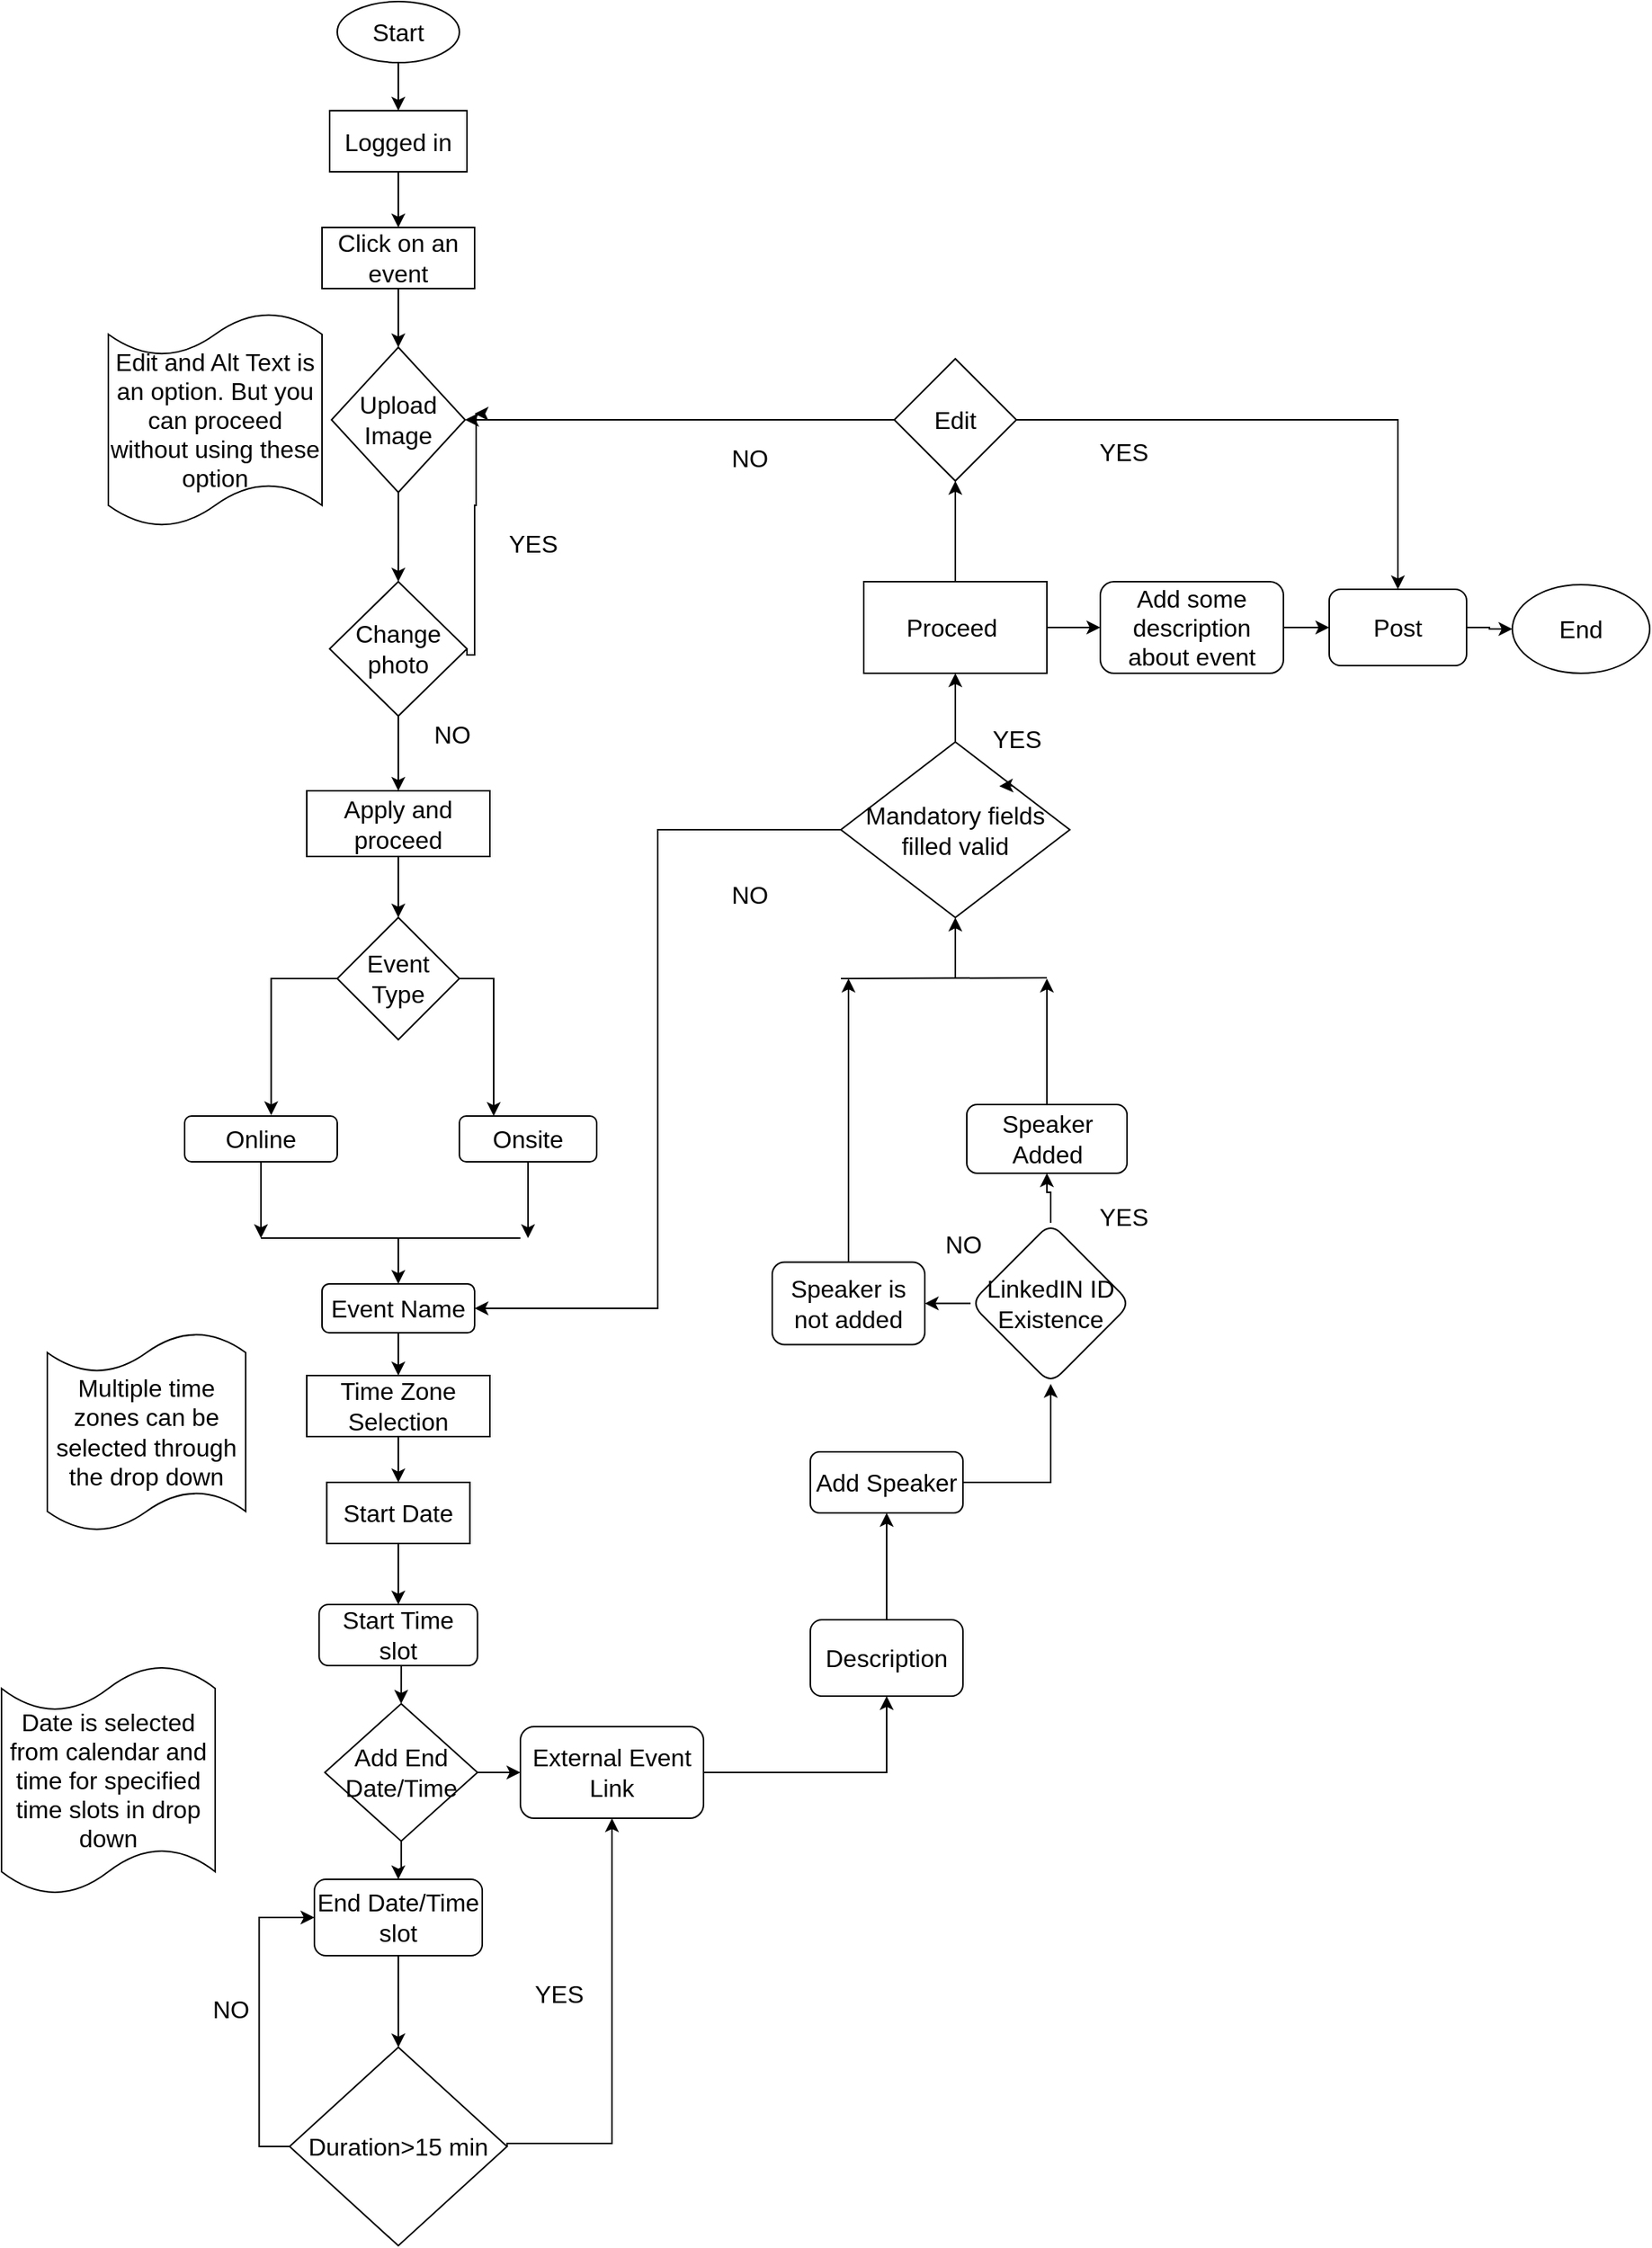 <mxfile version="21.6.6" type="device">
  <diagram name="Page-1" id="JvsaflJrgkdJmpyMRwTx">
    <mxGraphModel dx="978" dy="496" grid="1" gridSize="10" guides="1" tooltips="1" connect="1" arrows="1" fold="1" page="1" pageScale="1" pageWidth="850" pageHeight="1100" background="none" math="0" shadow="0">
      <root>
        <mxCell id="0" />
        <mxCell id="1" parent="0" />
        <mxCell id="O7h32KgBPFnIIj5nMblH-4" value="" style="edgeStyle=orthogonalEdgeStyle;rounded=0;orthogonalLoop=1;jettySize=auto;html=1;fontSize=16;" parent="1" source="O7h32KgBPFnIIj5nMblH-1" target="O7h32KgBPFnIIj5nMblH-3" edge="1">
          <mxGeometry relative="1" as="geometry" />
        </mxCell>
        <mxCell id="O7h32KgBPFnIIj5nMblH-1" value="&lt;font style=&quot;font-size: 16px;&quot;&gt;Start&lt;/font&gt;" style="ellipse;whiteSpace=wrap;html=1;fontSize=16;" parent="1" vertex="1">
          <mxGeometry x="270" y="70" width="80" height="40" as="geometry" />
        </mxCell>
        <mxCell id="O7h32KgBPFnIIj5nMblH-6" value="" style="edgeStyle=orthogonalEdgeStyle;rounded=0;orthogonalLoop=1;jettySize=auto;html=1;fontSize=16;" parent="1" source="O7h32KgBPFnIIj5nMblH-3" target="O7h32KgBPFnIIj5nMblH-5" edge="1">
          <mxGeometry relative="1" as="geometry" />
        </mxCell>
        <mxCell id="O7h32KgBPFnIIj5nMblH-3" value="Logged in" style="whiteSpace=wrap;html=1;fontSize=16;" parent="1" vertex="1">
          <mxGeometry x="265" y="141.5" width="90" height="40" as="geometry" />
        </mxCell>
        <mxCell id="2t2oSGuNZaes5AwXjSXp-73" style="edgeStyle=orthogonalEdgeStyle;rounded=0;orthogonalLoop=1;jettySize=auto;html=1;exitX=0.5;exitY=1;exitDx=0;exitDy=0;entryX=0.5;entryY=0;entryDx=0;entryDy=0;fontSize=16;" edge="1" parent="1" source="O7h32KgBPFnIIj5nMblH-5" target="O7h32KgBPFnIIj5nMblH-10">
          <mxGeometry relative="1" as="geometry" />
        </mxCell>
        <mxCell id="O7h32KgBPFnIIj5nMblH-5" value="Click on an event" style="whiteSpace=wrap;html=1;fontSize=16;" parent="1" vertex="1">
          <mxGeometry x="260" y="218" width="100" height="40" as="geometry" />
        </mxCell>
        <mxCell id="O7h32KgBPFnIIj5nMblH-26" value="" style="edgeStyle=orthogonalEdgeStyle;rounded=0;orthogonalLoop=1;jettySize=auto;html=1;fontSize=16;" parent="1" source="O7h32KgBPFnIIj5nMblH-10" target="O7h32KgBPFnIIj5nMblH-25" edge="1">
          <mxGeometry relative="1" as="geometry" />
        </mxCell>
        <mxCell id="O7h32KgBPFnIIj5nMblH-24" value="Edit and Alt Text is an option. But you can proceed without using these option" style="shape=tape;whiteSpace=wrap;html=1;size=0.2;fontSize=16;" parent="1" vertex="1">
          <mxGeometry x="120" y="274" width="140" height="140" as="geometry" />
        </mxCell>
        <mxCell id="O7h32KgBPFnIIj5nMblH-29" value="" style="edgeStyle=orthogonalEdgeStyle;rounded=0;orthogonalLoop=1;jettySize=auto;html=1;fontSize=16;" parent="1" source="O7h32KgBPFnIIj5nMblH-25" target="O7h32KgBPFnIIj5nMblH-28" edge="1">
          <mxGeometry relative="1" as="geometry" />
        </mxCell>
        <mxCell id="2t2oSGuNZaes5AwXjSXp-74" style="edgeStyle=orthogonalEdgeStyle;rounded=0;orthogonalLoop=1;jettySize=auto;html=1;exitX=1;exitY=0.5;exitDx=0;exitDy=0;fontSize=16;" edge="1" parent="1" source="O7h32KgBPFnIIj5nMblH-25">
          <mxGeometry relative="1" as="geometry">
            <mxPoint x="360" y="340" as="targetPoint" />
            <Array as="points">
              <mxPoint x="360" y="498" />
              <mxPoint x="360" y="400" />
              <mxPoint x="361" y="400" />
            </Array>
          </mxGeometry>
        </mxCell>
        <mxCell id="O7h32KgBPFnIIj5nMblH-25" value="Change photo" style="rhombus;whiteSpace=wrap;html=1;fontSize=16;" parent="1" vertex="1">
          <mxGeometry x="265" y="450" width="90" height="88" as="geometry" />
        </mxCell>
        <mxCell id="2t2oSGuNZaes5AwXjSXp-75" style="edgeStyle=orthogonalEdgeStyle;rounded=0;orthogonalLoop=1;jettySize=auto;html=1;exitX=0.5;exitY=1;exitDx=0;exitDy=0;entryX=0.5;entryY=0;entryDx=0;entryDy=0;fontSize=16;" edge="1" parent="1" source="O7h32KgBPFnIIj5nMblH-28" target="O7h32KgBPFnIIj5nMblH-32">
          <mxGeometry relative="1" as="geometry" />
        </mxCell>
        <mxCell id="O7h32KgBPFnIIj5nMblH-28" value="Apply and proceed" style="whiteSpace=wrap;html=1;fontSize=16;" parent="1" vertex="1">
          <mxGeometry x="250" y="587" width="120" height="43" as="geometry" />
        </mxCell>
        <mxCell id="2t2oSGuNZaes5AwXjSXp-82" style="edgeStyle=orthogonalEdgeStyle;rounded=0;orthogonalLoop=1;jettySize=auto;html=1;exitX=0;exitY=0.5;exitDx=0;exitDy=0;entryX=0.567;entryY=-0.017;entryDx=0;entryDy=0;entryPerimeter=0;fontSize=16;" edge="1" parent="1" source="O7h32KgBPFnIIj5nMblH-32" target="O7h32KgBPFnIIj5nMblH-36">
          <mxGeometry relative="1" as="geometry" />
        </mxCell>
        <mxCell id="2t2oSGuNZaes5AwXjSXp-83" style="edgeStyle=orthogonalEdgeStyle;rounded=0;orthogonalLoop=1;jettySize=auto;html=1;exitX=1;exitY=0.5;exitDx=0;exitDy=0;entryX=0.25;entryY=0;entryDx=0;entryDy=0;fontSize=16;" edge="1" parent="1" source="O7h32KgBPFnIIj5nMblH-32" target="O7h32KgBPFnIIj5nMblH-37">
          <mxGeometry relative="1" as="geometry" />
        </mxCell>
        <mxCell id="O7h32KgBPFnIIj5nMblH-32" value="Event Type" style="rhombus;whiteSpace=wrap;html=1;fontSize=16;" parent="1" vertex="1">
          <mxGeometry x="270" y="670" width="80" height="80" as="geometry" />
        </mxCell>
        <mxCell id="2t2oSGuNZaes5AwXjSXp-84" style="edgeStyle=orthogonalEdgeStyle;rounded=0;orthogonalLoop=1;jettySize=auto;html=1;exitX=0.5;exitY=1;exitDx=0;exitDy=0;fontSize=16;" edge="1" parent="1" source="O7h32KgBPFnIIj5nMblH-36">
          <mxGeometry relative="1" as="geometry">
            <mxPoint x="220" y="880" as="targetPoint" />
          </mxGeometry>
        </mxCell>
        <mxCell id="O7h32KgBPFnIIj5nMblH-36" value="Online" style="rounded=1;whiteSpace=wrap;html=1;fontSize=16;" parent="1" vertex="1">
          <mxGeometry x="170" y="800" width="100" height="30" as="geometry" />
        </mxCell>
        <mxCell id="2t2oSGuNZaes5AwXjSXp-85" style="edgeStyle=orthogonalEdgeStyle;rounded=0;orthogonalLoop=1;jettySize=auto;html=1;exitX=0.5;exitY=1;exitDx=0;exitDy=0;fontSize=16;" edge="1" parent="1" source="O7h32KgBPFnIIj5nMblH-37">
          <mxGeometry relative="1" as="geometry">
            <mxPoint x="395" y="880" as="targetPoint" />
          </mxGeometry>
        </mxCell>
        <mxCell id="O7h32KgBPFnIIj5nMblH-37" value="Onsite" style="rounded=1;whiteSpace=wrap;html=1;fontSize=16;" parent="1" vertex="1">
          <mxGeometry x="350" y="800" width="90" height="30" as="geometry" />
        </mxCell>
        <mxCell id="O7h32KgBPFnIIj5nMblH-49" value="" style="edgeStyle=none;rounded=0;orthogonalLoop=1;jettySize=auto;html=1;fontSize=16;" parent="1" source="O7h32KgBPFnIIj5nMblH-46" target="O7h32KgBPFnIIj5nMblH-48" edge="1">
          <mxGeometry relative="1" as="geometry" />
        </mxCell>
        <mxCell id="O7h32KgBPFnIIj5nMblH-46" value="&lt;font style=&quot;font-size: 16px;&quot;&gt;Time Zone Selection&lt;/font&gt;" style="whiteSpace=wrap;html=1;fontSize=16;" parent="1" vertex="1">
          <mxGeometry x="250" y="970" width="120" height="40" as="geometry" />
        </mxCell>
        <mxCell id="2t2oSGuNZaes5AwXjSXp-45" value="" style="edgeStyle=orthogonalEdgeStyle;rounded=0;orthogonalLoop=1;jettySize=auto;html=1;fontSize=16;" edge="1" parent="1" source="O7h32KgBPFnIIj5nMblH-48" target="2t2oSGuNZaes5AwXjSXp-44">
          <mxGeometry relative="1" as="geometry" />
        </mxCell>
        <mxCell id="O7h32KgBPFnIIj5nMblH-48" value="Start Date" style="whiteSpace=wrap;html=1;fontSize=16;" parent="1" vertex="1">
          <mxGeometry x="263.13" y="1040" width="93.75" height="40" as="geometry" />
        </mxCell>
        <mxCell id="2t2oSGuNZaes5AwXjSXp-5" value="" style="edgeStyle=orthogonalEdgeStyle;rounded=0;orthogonalLoop=1;jettySize=auto;html=1;fontSize=16;" edge="1" parent="1" source="O7h32KgBPFnIIj5nMblH-50" target="2t2oSGuNZaes5AwXjSXp-4">
          <mxGeometry relative="1" as="geometry" />
        </mxCell>
        <mxCell id="2t2oSGuNZaes5AwXjSXp-7" value="" style="edgeStyle=orthogonalEdgeStyle;rounded=0;orthogonalLoop=1;jettySize=auto;html=1;fontSize=16;" edge="1" parent="1" source="O7h32KgBPFnIIj5nMblH-50" target="2t2oSGuNZaes5AwXjSXp-6">
          <mxGeometry relative="1" as="geometry" />
        </mxCell>
        <mxCell id="O7h32KgBPFnIIj5nMblH-50" value="Add End Date/Time" style="rhombus;whiteSpace=wrap;html=1;fontSize=16;" parent="1" vertex="1">
          <mxGeometry x="261.87" y="1185" width="100.01" height="90" as="geometry" />
        </mxCell>
        <mxCell id="2t2oSGuNZaes5AwXjSXp-90" style="edgeStyle=orthogonalEdgeStyle;rounded=0;orthogonalLoop=1;jettySize=auto;html=1;exitX=0.5;exitY=1;exitDx=0;exitDy=0;entryX=0.5;entryY=0;entryDx=0;entryDy=0;fontSize=16;" edge="1" parent="1" source="2t2oSGuNZaes5AwXjSXp-1" target="O7h32KgBPFnIIj5nMblH-46">
          <mxGeometry relative="1" as="geometry" />
        </mxCell>
        <mxCell id="2t2oSGuNZaes5AwXjSXp-1" value="&lt;font style=&quot;font-size: 16px;&quot;&gt;Event Name&lt;/font&gt;" style="rounded=1;whiteSpace=wrap;html=1;fontSize=16;" vertex="1" parent="1">
          <mxGeometry x="260" y="910" width="100" height="32" as="geometry" />
        </mxCell>
        <mxCell id="2t2oSGuNZaes5AwXjSXp-2" value="Multiple time zones can be selected through the drop down" style="shape=tape;whiteSpace=wrap;html=1;size=0.2;fontSize=16;" vertex="1" parent="1">
          <mxGeometry x="80" y="942" width="130" height="130" as="geometry" />
        </mxCell>
        <mxCell id="2t2oSGuNZaes5AwXjSXp-3" value="Date is selected from calendar and time for specified time slots in drop down" style="shape=tape;whiteSpace=wrap;html=1;size=0.2;fontSize=16;" vertex="1" parent="1">
          <mxGeometry x="50" y="1160" width="140" height="150" as="geometry" />
        </mxCell>
        <mxCell id="2t2oSGuNZaes5AwXjSXp-8" style="edgeStyle=orthogonalEdgeStyle;rounded=0;orthogonalLoop=1;jettySize=auto;html=1;entryX=0.5;entryY=1;entryDx=0;entryDy=0;exitX=1;exitY=0.5;exitDx=0;exitDy=0;fontSize=16;" edge="1" parent="1" source="2t2oSGuNZaes5AwXjSXp-46" target="2t2oSGuNZaes5AwXjSXp-6">
          <mxGeometry relative="1" as="geometry">
            <mxPoint x="1060" y="1330" as="targetPoint" />
            <mxPoint x="960" y="1600" as="sourcePoint" />
            <Array as="points">
              <mxPoint x="450" y="1473" />
            </Array>
          </mxGeometry>
        </mxCell>
        <mxCell id="2t2oSGuNZaes5AwXjSXp-93" style="edgeStyle=orthogonalEdgeStyle;rounded=0;orthogonalLoop=1;jettySize=auto;html=1;exitX=0.5;exitY=1;exitDx=0;exitDy=0;fontSize=16;" edge="1" parent="1" source="2t2oSGuNZaes5AwXjSXp-4" target="2t2oSGuNZaes5AwXjSXp-46">
          <mxGeometry relative="1" as="geometry" />
        </mxCell>
        <mxCell id="2t2oSGuNZaes5AwXjSXp-4" value="End Date/Time slot" style="rounded=1;whiteSpace=wrap;html=1;fontSize=16;" vertex="1" parent="1">
          <mxGeometry x="255.02" y="1300" width="109.99" height="50" as="geometry" />
        </mxCell>
        <mxCell id="2t2oSGuNZaes5AwXjSXp-13" value="" style="edgeStyle=orthogonalEdgeStyle;rounded=0;orthogonalLoop=1;jettySize=auto;html=1;fontSize=16;" edge="1" parent="1" source="2t2oSGuNZaes5AwXjSXp-6" target="2t2oSGuNZaes5AwXjSXp-12">
          <mxGeometry relative="1" as="geometry" />
        </mxCell>
        <mxCell id="2t2oSGuNZaes5AwXjSXp-6" value="External Event Link" style="rounded=1;whiteSpace=wrap;html=1;fontSize=16;" vertex="1" parent="1">
          <mxGeometry x="390" y="1200" width="120" height="60" as="geometry" />
        </mxCell>
        <mxCell id="2t2oSGuNZaes5AwXjSXp-15" value="" style="edgeStyle=orthogonalEdgeStyle;rounded=0;orthogonalLoop=1;jettySize=auto;html=1;fontSize=16;" edge="1" parent="1" source="2t2oSGuNZaes5AwXjSXp-12" target="2t2oSGuNZaes5AwXjSXp-14">
          <mxGeometry relative="1" as="geometry" />
        </mxCell>
        <mxCell id="2t2oSGuNZaes5AwXjSXp-12" value="&lt;font style=&quot;font-size: 16px;&quot;&gt;Description&lt;/font&gt;" style="rounded=1;whiteSpace=wrap;html=1;fontSize=16;" vertex="1" parent="1">
          <mxGeometry x="580" y="1130" width="100" height="50" as="geometry" />
        </mxCell>
        <mxCell id="2t2oSGuNZaes5AwXjSXp-17" value="" style="edgeStyle=orthogonalEdgeStyle;rounded=0;orthogonalLoop=1;jettySize=auto;html=1;fontSize=16;" edge="1" parent="1" source="2t2oSGuNZaes5AwXjSXp-14" target="2t2oSGuNZaes5AwXjSXp-16">
          <mxGeometry relative="1" as="geometry" />
        </mxCell>
        <mxCell id="2t2oSGuNZaes5AwXjSXp-14" value="Add Speaker" style="rounded=1;whiteSpace=wrap;html=1;fontSize=16;" vertex="1" parent="1">
          <mxGeometry x="580" y="1020" width="100" height="40" as="geometry" />
        </mxCell>
        <mxCell id="2t2oSGuNZaes5AwXjSXp-19" value="" style="edgeStyle=orthogonalEdgeStyle;rounded=0;orthogonalLoop=1;jettySize=auto;html=1;fontSize=16;" edge="1" parent="1" source="2t2oSGuNZaes5AwXjSXp-16" target="2t2oSGuNZaes5AwXjSXp-18">
          <mxGeometry relative="1" as="geometry" />
        </mxCell>
        <mxCell id="2t2oSGuNZaes5AwXjSXp-21" value="" style="edgeStyle=orthogonalEdgeStyle;rounded=0;orthogonalLoop=1;jettySize=auto;html=1;fontSize=16;" edge="1" parent="1" source="2t2oSGuNZaes5AwXjSXp-16" target="2t2oSGuNZaes5AwXjSXp-20">
          <mxGeometry relative="1" as="geometry" />
        </mxCell>
        <mxCell id="2t2oSGuNZaes5AwXjSXp-16" value="LinkedIN ID Existence" style="rhombus;whiteSpace=wrap;html=1;rounded=1;fontSize=16;" vertex="1" parent="1">
          <mxGeometry x="685" y="870" width="105" height="105.5" as="geometry" />
        </mxCell>
        <mxCell id="2t2oSGuNZaes5AwXjSXp-95" style="edgeStyle=orthogonalEdgeStyle;rounded=0;orthogonalLoop=1;jettySize=auto;html=1;fontSize=16;" edge="1" parent="1" source="2t2oSGuNZaes5AwXjSXp-18">
          <mxGeometry relative="1" as="geometry">
            <mxPoint x="735" y="710" as="targetPoint" />
          </mxGeometry>
        </mxCell>
        <mxCell id="2t2oSGuNZaes5AwXjSXp-18" value="Speaker Added" style="whiteSpace=wrap;html=1;rounded=1;fontSize=16;" vertex="1" parent="1">
          <mxGeometry x="682.5" y="792.5" width="105" height="45" as="geometry" />
        </mxCell>
        <mxCell id="2t2oSGuNZaes5AwXjSXp-105" style="edgeStyle=elbowEdgeStyle;rounded=0;orthogonalLoop=1;jettySize=auto;html=1;exitX=0.5;exitY=0;exitDx=0;exitDy=0;" edge="1" parent="1" source="2t2oSGuNZaes5AwXjSXp-20">
          <mxGeometry relative="1" as="geometry">
            <mxPoint x="605" y="710" as="targetPoint" />
          </mxGeometry>
        </mxCell>
        <mxCell id="2t2oSGuNZaes5AwXjSXp-20" value="Speaker is not added" style="whiteSpace=wrap;html=1;rounded=1;fontSize=16;" vertex="1" parent="1">
          <mxGeometry x="555" y="895.75" width="100" height="54" as="geometry" />
        </mxCell>
        <mxCell id="2t2oSGuNZaes5AwXjSXp-24" value="" style="endArrow=none;html=1;rounded=0;fontSize=16;" edge="1" parent="1">
          <mxGeometry width="50" height="50" relative="1" as="geometry">
            <mxPoint x="600" y="710" as="sourcePoint" />
            <mxPoint x="735" y="709.5" as="targetPoint" />
          </mxGeometry>
        </mxCell>
        <mxCell id="2t2oSGuNZaes5AwXjSXp-31" value="" style="edgeStyle=orthogonalEdgeStyle;rounded=0;orthogonalLoop=1;jettySize=auto;html=1;fontSize=16;" edge="1" parent="1" source="2t2oSGuNZaes5AwXjSXp-27" target="2t2oSGuNZaes5AwXjSXp-30">
          <mxGeometry relative="1" as="geometry" />
        </mxCell>
        <mxCell id="2t2oSGuNZaes5AwXjSXp-102" style="edgeStyle=elbowEdgeStyle;rounded=0;orthogonalLoop=1;jettySize=auto;html=1;exitX=0;exitY=0.5;exitDx=0;exitDy=0;entryX=1;entryY=0.5;entryDx=0;entryDy=0;fontSize=16;" edge="1" parent="1" source="2t2oSGuNZaes5AwXjSXp-27" target="2t2oSGuNZaes5AwXjSXp-1">
          <mxGeometry relative="1" as="geometry" />
        </mxCell>
        <mxCell id="2t2oSGuNZaes5AwXjSXp-27" value="Mandatory fields filled valid" style="rhombus;whiteSpace=wrap;html=1;fontSize=16;" vertex="1" parent="1">
          <mxGeometry x="600" y="555" width="150" height="115" as="geometry" />
        </mxCell>
        <mxCell id="2t2oSGuNZaes5AwXjSXp-50" value="" style="edgeStyle=orthogonalEdgeStyle;rounded=0;orthogonalLoop=1;jettySize=auto;html=1;fontSize=16;" edge="1" parent="1" source="2t2oSGuNZaes5AwXjSXp-30" target="2t2oSGuNZaes5AwXjSXp-49">
          <mxGeometry relative="1" as="geometry" />
        </mxCell>
        <mxCell id="2t2oSGuNZaes5AwXjSXp-52" value="" style="edgeStyle=orthogonalEdgeStyle;rounded=0;orthogonalLoop=1;jettySize=auto;html=1;fontSize=16;" edge="1" parent="1" source="2t2oSGuNZaes5AwXjSXp-30" target="2t2oSGuNZaes5AwXjSXp-51">
          <mxGeometry relative="1" as="geometry" />
        </mxCell>
        <mxCell id="2t2oSGuNZaes5AwXjSXp-30" value="Proceed&amp;nbsp;" style="whiteSpace=wrap;html=1;fontSize=16;" vertex="1" parent="1">
          <mxGeometry x="615" y="450" width="120" height="60" as="geometry" />
        </mxCell>
        <mxCell id="2t2oSGuNZaes5AwXjSXp-92" style="edgeStyle=orthogonalEdgeStyle;rounded=0;orthogonalLoop=1;jettySize=auto;html=1;exitX=0.5;exitY=1;exitDx=0;exitDy=0;entryX=0.5;entryY=0;entryDx=0;entryDy=0;fontSize=16;" edge="1" parent="1" source="2t2oSGuNZaes5AwXjSXp-44" target="O7h32KgBPFnIIj5nMblH-50">
          <mxGeometry relative="1" as="geometry" />
        </mxCell>
        <mxCell id="2t2oSGuNZaes5AwXjSXp-44" value="Start Time slot" style="rounded=1;whiteSpace=wrap;html=1;fontSize=16;" vertex="1" parent="1">
          <mxGeometry x="258.13" y="1120" width="103.75" height="40" as="geometry" />
        </mxCell>
        <mxCell id="2t2oSGuNZaes5AwXjSXp-48" style="edgeStyle=orthogonalEdgeStyle;rounded=0;orthogonalLoop=1;jettySize=auto;html=1;exitX=0;exitY=0.5;exitDx=0;exitDy=0;entryX=0;entryY=0.5;entryDx=0;entryDy=0;fontSize=16;" edge="1" parent="1" source="2t2oSGuNZaes5AwXjSXp-46" target="2t2oSGuNZaes5AwXjSXp-4">
          <mxGeometry relative="1" as="geometry" />
        </mxCell>
        <mxCell id="2t2oSGuNZaes5AwXjSXp-46" value="Duration&amp;gt;15 min" style="rhombus;whiteSpace=wrap;html=1;fontSize=16;" vertex="1" parent="1">
          <mxGeometry x="238.76" y="1410" width="142.49" height="130" as="geometry" />
        </mxCell>
        <mxCell id="2t2oSGuNZaes5AwXjSXp-57" value="" style="edgeStyle=elbowEdgeStyle;rounded=0;orthogonalLoop=1;jettySize=auto;html=1;fontSize=16;" edge="1" parent="1" source="2t2oSGuNZaes5AwXjSXp-49" target="2t2oSGuNZaes5AwXjSXp-56">
          <mxGeometry relative="1" as="geometry" />
        </mxCell>
        <mxCell id="2t2oSGuNZaes5AwXjSXp-49" value="Add some description about event" style="rounded=1;whiteSpace=wrap;html=1;fontSize=16;" vertex="1" parent="1">
          <mxGeometry x="770" y="450" width="120" height="60" as="geometry" />
        </mxCell>
        <mxCell id="2t2oSGuNZaes5AwXjSXp-55" style="edgeStyle=elbowEdgeStyle;rounded=0;orthogonalLoop=1;jettySize=auto;html=1;exitX=0;exitY=0.5;exitDx=0;exitDy=0;entryX=1;entryY=0.5;entryDx=0;entryDy=0;fontSize=16;" edge="1" parent="1" source="2t2oSGuNZaes5AwXjSXp-51" target="O7h32KgBPFnIIj5nMblH-10">
          <mxGeometry relative="1" as="geometry" />
        </mxCell>
        <mxCell id="2t2oSGuNZaes5AwXjSXp-61" style="edgeStyle=orthogonalEdgeStyle;rounded=0;orthogonalLoop=1;jettySize=auto;html=1;exitX=1;exitY=0.5;exitDx=0;exitDy=0;entryX=0.5;entryY=0;entryDx=0;entryDy=0;fontSize=16;" edge="1" parent="1" source="2t2oSGuNZaes5AwXjSXp-51" target="2t2oSGuNZaes5AwXjSXp-56">
          <mxGeometry relative="1" as="geometry" />
        </mxCell>
        <mxCell id="2t2oSGuNZaes5AwXjSXp-51" value="Edit" style="rhombus;whiteSpace=wrap;html=1;fontSize=16;" vertex="1" parent="1">
          <mxGeometry x="635" y="304" width="80" height="80" as="geometry" />
        </mxCell>
        <mxCell id="2t2oSGuNZaes5AwXjSXp-59" style="edgeStyle=elbowEdgeStyle;rounded=0;orthogonalLoop=1;jettySize=auto;html=1;exitX=1;exitY=0.5;exitDx=0;exitDy=0;entryX=0;entryY=0.5;entryDx=0;entryDy=0;fontSize=16;" edge="1" parent="1" source="2t2oSGuNZaes5AwXjSXp-56" target="2t2oSGuNZaes5AwXjSXp-58">
          <mxGeometry relative="1" as="geometry" />
        </mxCell>
        <mxCell id="2t2oSGuNZaes5AwXjSXp-56" value="Post" style="whiteSpace=wrap;html=1;rounded=1;fontSize=16;" vertex="1" parent="1">
          <mxGeometry x="920" y="455" width="90" height="50" as="geometry" />
        </mxCell>
        <mxCell id="2t2oSGuNZaes5AwXjSXp-58" value="End" style="ellipse;whiteSpace=wrap;html=1;fontSize=16;" vertex="1" parent="1">
          <mxGeometry x="1040" y="452" width="90" height="58" as="geometry" />
        </mxCell>
        <mxCell id="2t2oSGuNZaes5AwXjSXp-62" value="NO" style="text;html=1;align=center;verticalAlign=middle;resizable=0;points=[];autosize=1;strokeColor=none;fillColor=none;fontSize=16;" vertex="1" parent="1">
          <mxGeometry x="175" y="1370" width="50" height="30" as="geometry" />
        </mxCell>
        <mxCell id="2t2oSGuNZaes5AwXjSXp-63" value="YES" style="text;html=1;align=center;verticalAlign=middle;resizable=0;points=[];autosize=1;strokeColor=none;fillColor=none;fontSize=16;" vertex="1" parent="1">
          <mxGeometry x="385" y="1360" width="60" height="30" as="geometry" />
        </mxCell>
        <mxCell id="2t2oSGuNZaes5AwXjSXp-64" value="YES" style="text;html=1;align=center;verticalAlign=middle;resizable=0;points=[];autosize=1;strokeColor=none;fillColor=none;fontSize=16;" vertex="1" parent="1">
          <mxGeometry x="367.5" y="410" width="60" height="30" as="geometry" />
        </mxCell>
        <mxCell id="2t2oSGuNZaes5AwXjSXp-65" value="NO" style="text;html=1;align=center;verticalAlign=middle;resizable=0;points=[];autosize=1;strokeColor=none;fillColor=none;fontSize=16;" vertex="1" parent="1">
          <mxGeometry x="320.01" y="535" width="50" height="30" as="geometry" />
        </mxCell>
        <mxCell id="2t2oSGuNZaes5AwXjSXp-66" value="NO" style="text;html=1;align=center;verticalAlign=middle;resizable=0;points=[];autosize=1;strokeColor=none;fillColor=none;fontSize=16;" vertex="1" parent="1">
          <mxGeometry x="655" y="869" width="50" height="30" as="geometry" />
        </mxCell>
        <mxCell id="2t2oSGuNZaes5AwXjSXp-67" value="YES" style="text;html=1;align=center;verticalAlign=middle;resizable=0;points=[];autosize=1;strokeColor=none;fillColor=none;fontSize=16;" vertex="1" parent="1">
          <mxGeometry x="755" y="851" width="60" height="30" as="geometry" />
        </mxCell>
        <mxCell id="2t2oSGuNZaes5AwXjSXp-68" value="NO" style="text;html=1;align=center;verticalAlign=middle;resizable=0;points=[];autosize=1;strokeColor=none;fillColor=none;fontSize=16;" vertex="1" parent="1">
          <mxGeometry x="515" y="354" width="50" height="30" as="geometry" />
        </mxCell>
        <mxCell id="2t2oSGuNZaes5AwXjSXp-69" value="YES" style="text;html=1;align=center;verticalAlign=middle;resizable=0;points=[];autosize=1;strokeColor=none;fillColor=none;fontSize=16;" vertex="1" parent="1">
          <mxGeometry x="755" y="350" width="60" height="30" as="geometry" />
        </mxCell>
        <mxCell id="2t2oSGuNZaes5AwXjSXp-70" value="NO" style="text;html=1;align=center;verticalAlign=middle;resizable=0;points=[];autosize=1;strokeColor=none;fillColor=none;fontSize=16;" vertex="1" parent="1">
          <mxGeometry x="515" y="640" width="50" height="30" as="geometry" />
        </mxCell>
        <mxCell id="2t2oSGuNZaes5AwXjSXp-71" value="YES" style="text;html=1;align=center;verticalAlign=middle;resizable=0;points=[];autosize=1;strokeColor=none;fillColor=none;fontSize=16;" vertex="1" parent="1">
          <mxGeometry x="685" y="538" width="60" height="30" as="geometry" />
        </mxCell>
        <mxCell id="O7h32KgBPFnIIj5nMblH-10" value="Upload Image" style="rhombus;whiteSpace=wrap;html=1;fontSize=16;" parent="1" vertex="1">
          <mxGeometry x="266.25" y="296.5" width="87.5" height="95" as="geometry" />
        </mxCell>
        <mxCell id="2t2oSGuNZaes5AwXjSXp-87" value="" style="endArrow=none;html=1;rounded=0;fontSize=16;" edge="1" parent="1">
          <mxGeometry width="50" height="50" relative="1" as="geometry">
            <mxPoint x="220" y="880" as="sourcePoint" />
            <mxPoint x="390" y="880" as="targetPoint" />
          </mxGeometry>
        </mxCell>
        <mxCell id="2t2oSGuNZaes5AwXjSXp-88" value="" style="endArrow=classic;html=1;rounded=0;entryX=0.5;entryY=0;entryDx=0;entryDy=0;fontSize=16;" edge="1" parent="1" target="2t2oSGuNZaes5AwXjSXp-1">
          <mxGeometry width="50" height="50" relative="1" as="geometry">
            <mxPoint x="310" y="880" as="sourcePoint" />
            <mxPoint x="450" y="888" as="targetPoint" />
          </mxGeometry>
        </mxCell>
        <mxCell id="2t2oSGuNZaes5AwXjSXp-98" value="" style="endArrow=classic;html=1;rounded=0;entryX=0.5;entryY=1;entryDx=0;entryDy=0;fontSize=16;" edge="1" parent="1" target="2t2oSGuNZaes5AwXjSXp-27">
          <mxGeometry width="50" height="50" relative="1" as="geometry">
            <mxPoint x="675" y="710" as="sourcePoint" />
            <mxPoint x="720" y="660" as="targetPoint" />
          </mxGeometry>
        </mxCell>
        <mxCell id="2t2oSGuNZaes5AwXjSXp-103" style="edgeStyle=elbowEdgeStyle;rounded=0;orthogonalLoop=1;jettySize=auto;html=1;exitX=1;exitY=0;exitDx=0;exitDy=0;entryX=0.692;entryY=0.252;entryDx=0;entryDy=0;entryPerimeter=0;" edge="1" parent="1" source="2t2oSGuNZaes5AwXjSXp-27" target="2t2oSGuNZaes5AwXjSXp-27">
          <mxGeometry relative="1" as="geometry" />
        </mxCell>
      </root>
    </mxGraphModel>
  </diagram>
</mxfile>
